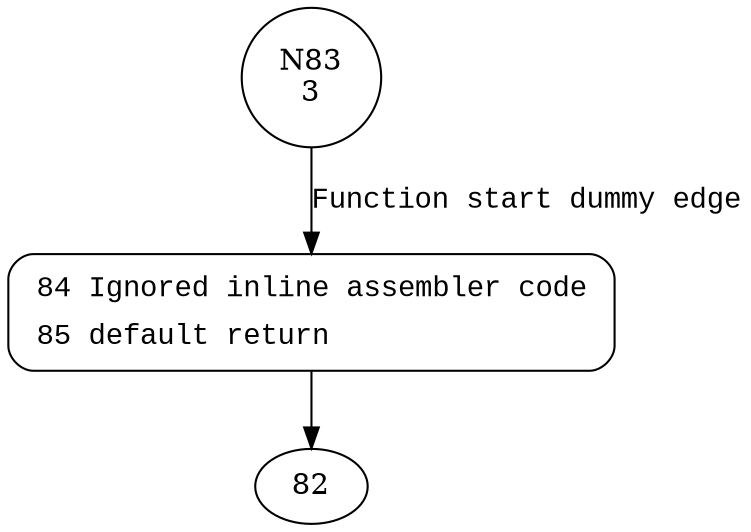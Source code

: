 digraph __DMB {
83 [shape="circle" label="N83\n3"]
84 [shape="circle" label="N84\n2"]
84 [style="filled,bold" penwidth="1" fillcolor="white" fontname="Courier New" shape="Mrecord" label=<<table border="0" cellborder="0" cellpadding="3" bgcolor="white"><tr><td align="right">84</td><td align="left">Ignored inline assembler code</td></tr><tr><td align="right">85</td><td align="left">default return</td></tr></table>>]
84 -> 82[label=""]
83 -> 84 [label="Function start dummy edge" fontname="Courier New"]
}